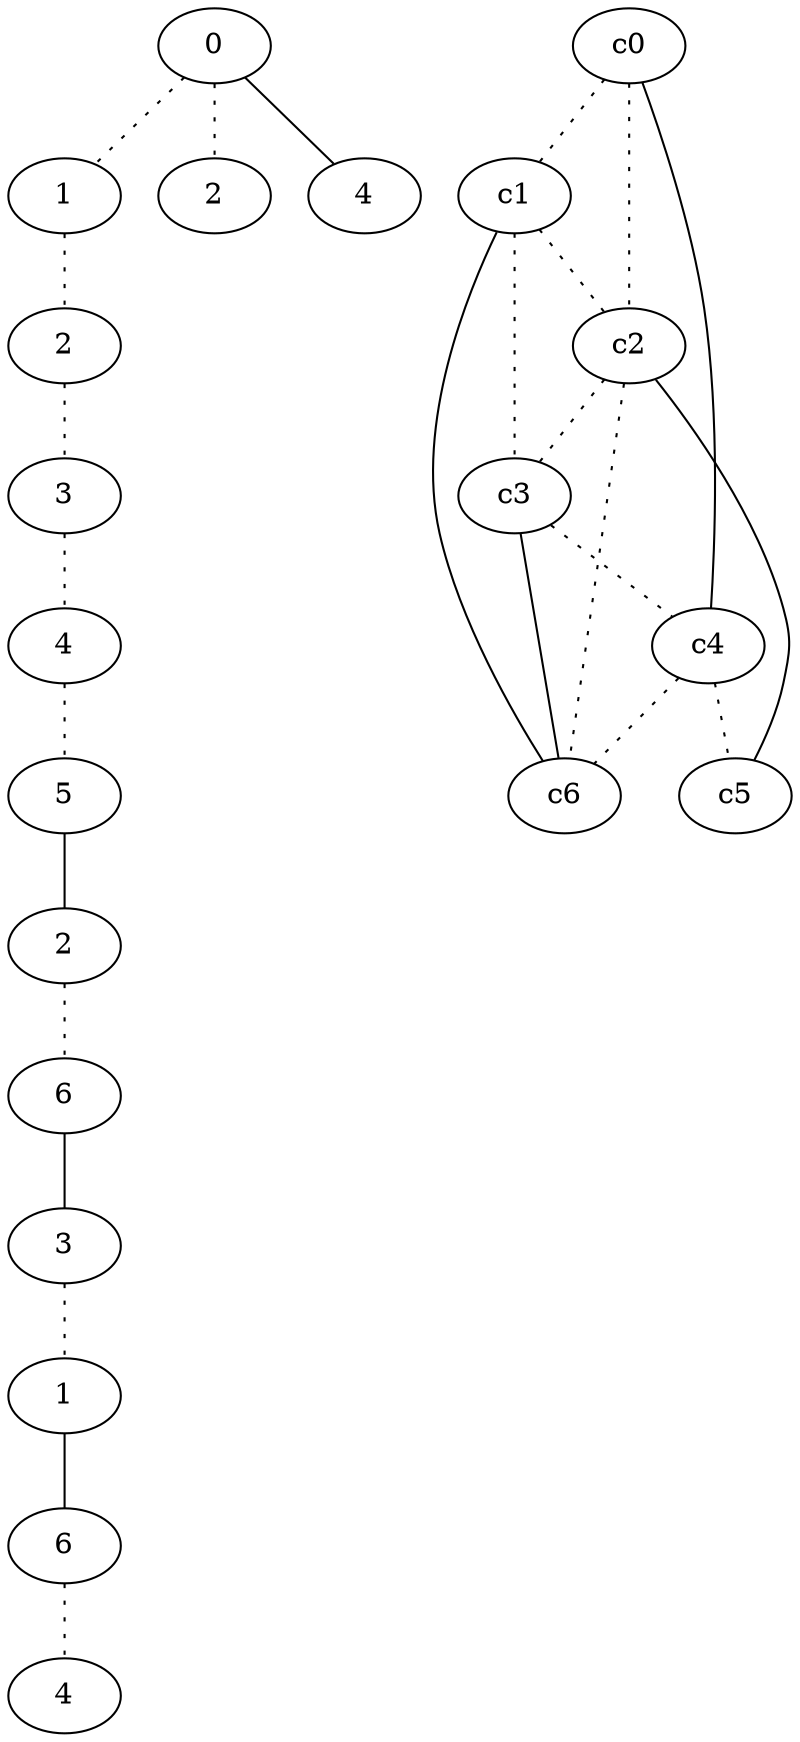 graph {
a0[label=0];
a1[label=1];
a2[label=2];
a3[label=3];
a4[label=4];
a5[label=5];
a6[label=2];
a7[label=6];
a8[label=3];
a9[label=1];
a10[label=6];
a11[label=4];
a12[label=2];
a13[label=4];
a0 -- a1 [style=dotted];
a0 -- a12 [style=dotted];
a0 -- a13;
a1 -- a2 [style=dotted];
a2 -- a3 [style=dotted];
a3 -- a4 [style=dotted];
a4 -- a5 [style=dotted];
a5 -- a6;
a6 -- a7 [style=dotted];
a7 -- a8;
a8 -- a9 [style=dotted];
a9 -- a10;
a10 -- a11 [style=dotted];
c0 -- c1 [style=dotted];
c0 -- c2 [style=dotted];
c0 -- c4;
c1 -- c2 [style=dotted];
c1 -- c3 [style=dotted];
c1 -- c6;
c2 -- c3 [style=dotted];
c2 -- c5;
c2 -- c6 [style=dotted];
c3 -- c4 [style=dotted];
c3 -- c6;
c4 -- c5 [style=dotted];
c4 -- c6 [style=dotted];
}
